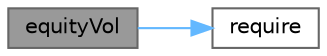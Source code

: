 digraph "equityVol"
{
 // INTERACTIVE_SVG=YES
 // LATEX_PDF_SIZE
  bgcolor="transparent";
  edge [fontname=Helvetica,fontsize=10,labelfontname=Helvetica,labelfontsize=10];
  node [fontname=Helvetica,fontsize=10,shape=box,height=0.2,width=0.4];
  rankdir="LR";
  Node1 [label="equityVol",height=0.2,width=0.4,color="gray40", fillcolor="grey60", style="filled", fontcolor="black",tooltip="Equity volatilities."];
  Node1 -> Node2 [color="steelblue1",style="solid"];
  Node2 [label="require",height=0.2,width=0.4,color="grey40", fillcolor="white", style="filled",URL="$classore_1_1data_1_1_market_impl.html#af2e760ddfcac8f64fa739d3e8bf6362b",tooltip=" "];
}
